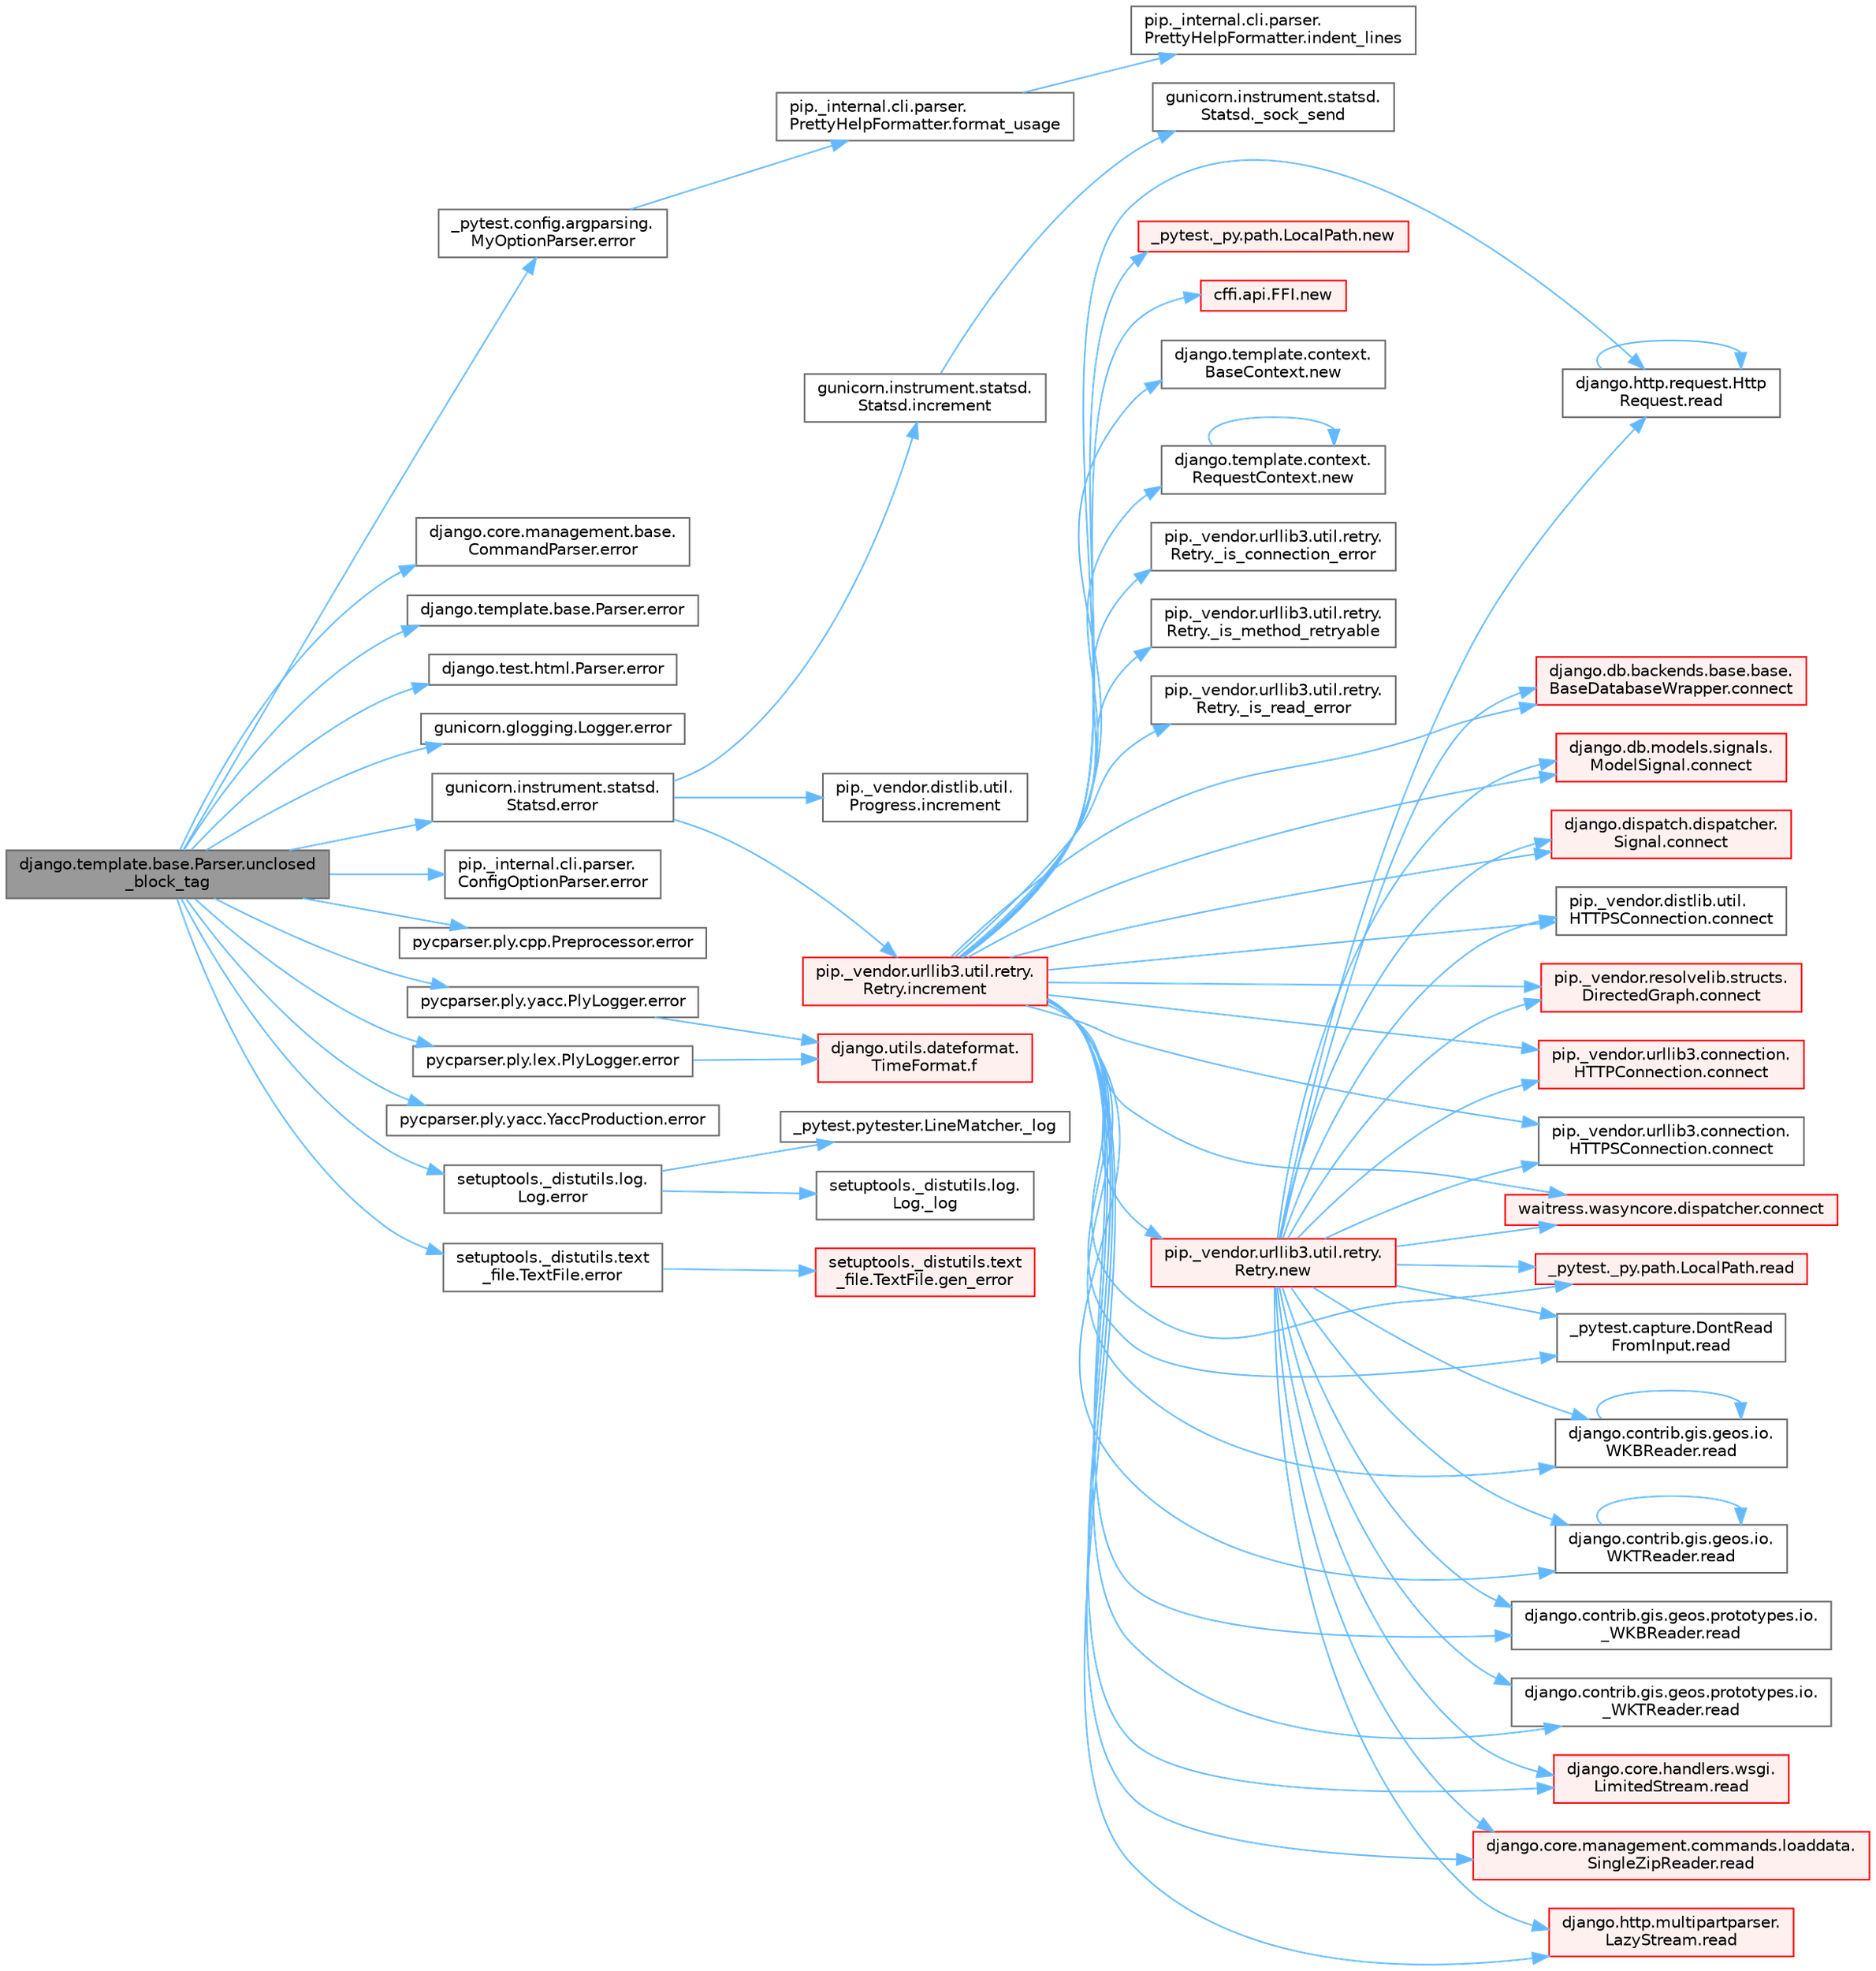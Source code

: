 digraph "django.template.base.Parser.unclosed_block_tag"
{
 // LATEX_PDF_SIZE
  bgcolor="transparent";
  edge [fontname=Helvetica,fontsize=10,labelfontname=Helvetica,labelfontsize=10];
  node [fontname=Helvetica,fontsize=10,shape=box,height=0.2,width=0.4];
  rankdir="LR";
  Node1 [id="Node000001",label="django.template.base.Parser.unclosed\l_block_tag",height=0.2,width=0.4,color="gray40", fillcolor="grey60", style="filled", fontcolor="black",tooltip=" "];
  Node1 -> Node2 [id="edge1_Node000001_Node000002",color="steelblue1",style="solid",tooltip=" "];
  Node2 [id="Node000002",label="_pytest.config.argparsing.\lMyOptionParser.error",height=0.2,width=0.4,color="grey40", fillcolor="white", style="filled",URL="$class__pytest_1_1config_1_1argparsing_1_1_my_option_parser.html#afa605e3b10b021d3192df596a2af55e4",tooltip=" "];
  Node2 -> Node3 [id="edge2_Node000002_Node000003",color="steelblue1",style="solid",tooltip=" "];
  Node3 [id="Node000003",label="pip._internal.cli.parser.\lPrettyHelpFormatter.format_usage",height=0.2,width=0.4,color="grey40", fillcolor="white", style="filled",URL="$classpip_1_1__internal_1_1cli_1_1parser_1_1_pretty_help_formatter.html#af51742b7ae0565bf16937b783af62fb1",tooltip=" "];
  Node3 -> Node4 [id="edge3_Node000003_Node000004",color="steelblue1",style="solid",tooltip=" "];
  Node4 [id="Node000004",label="pip._internal.cli.parser.\lPrettyHelpFormatter.indent_lines",height=0.2,width=0.4,color="grey40", fillcolor="white", style="filled",URL="$classpip_1_1__internal_1_1cli_1_1parser_1_1_pretty_help_formatter.html#aff7c640d960887731811a57f930f99b9",tooltip=" "];
  Node1 -> Node5 [id="edge4_Node000001_Node000005",color="steelblue1",style="solid",tooltip=" "];
  Node5 [id="Node000005",label="django.core.management.base.\lCommandParser.error",height=0.2,width=0.4,color="grey40", fillcolor="white", style="filled",URL="$classdjango_1_1core_1_1management_1_1base_1_1_command_parser.html#a8f60524680d1e5c70de7800e59578073",tooltip=" "];
  Node1 -> Node6 [id="edge5_Node000001_Node000006",color="steelblue1",style="solid",tooltip=" "];
  Node6 [id="Node000006",label="django.template.base.Parser.error",height=0.2,width=0.4,color="grey40", fillcolor="white", style="filled",URL="$classdjango_1_1template_1_1base_1_1_parser.html#ad75d5d46d6b8210f6e4dbab08ed53012",tooltip=" "];
  Node1 -> Node7 [id="edge6_Node000001_Node000007",color="steelblue1",style="solid",tooltip=" "];
  Node7 [id="Node000007",label="django.test.html.Parser.error",height=0.2,width=0.4,color="grey40", fillcolor="white", style="filled",URL="$classdjango_1_1test_1_1html_1_1_parser.html#a458164a9296ceed891d67f5fca97ac67",tooltip=" "];
  Node1 -> Node8 [id="edge7_Node000001_Node000008",color="steelblue1",style="solid",tooltip=" "];
  Node8 [id="Node000008",label="gunicorn.glogging.Logger.error",height=0.2,width=0.4,color="grey40", fillcolor="white", style="filled",URL="$classgunicorn_1_1glogging_1_1_logger.html#aeecb84dbc46a550d08e0ae8618d8b72c",tooltip=" "];
  Node1 -> Node9 [id="edge8_Node000001_Node000009",color="steelblue1",style="solid",tooltip=" "];
  Node9 [id="Node000009",label="gunicorn.instrument.statsd.\lStatsd.error",height=0.2,width=0.4,color="grey40", fillcolor="white", style="filled",URL="$classgunicorn_1_1instrument_1_1statsd_1_1_statsd.html#a00ca379c910e5842719e48e617504c12",tooltip=" "];
  Node9 -> Node10 [id="edge9_Node000009_Node000010",color="steelblue1",style="solid",tooltip=" "];
  Node10 [id="Node000010",label="gunicorn.instrument.statsd.\lStatsd.increment",height=0.2,width=0.4,color="grey40", fillcolor="white", style="filled",URL="$classgunicorn_1_1instrument_1_1statsd_1_1_statsd.html#a5527687726a051a5182ee13a842b08fd",tooltip=" "];
  Node10 -> Node11 [id="edge10_Node000010_Node000011",color="steelblue1",style="solid",tooltip=" "];
  Node11 [id="Node000011",label="gunicorn.instrument.statsd.\lStatsd._sock_send",height=0.2,width=0.4,color="grey40", fillcolor="white", style="filled",URL="$classgunicorn_1_1instrument_1_1statsd_1_1_statsd.html#a7a4a1b56ea564914ea1ca82d1004b779",tooltip=" "];
  Node9 -> Node12 [id="edge11_Node000009_Node000012",color="steelblue1",style="solid",tooltip=" "];
  Node12 [id="Node000012",label="pip._vendor.distlib.util.\lProgress.increment",height=0.2,width=0.4,color="grey40", fillcolor="white", style="filled",URL="$classpip_1_1__vendor_1_1distlib_1_1util_1_1_progress.html#a197ffd4ac8a74898742a6cde5b4c5466",tooltip=" "];
  Node9 -> Node13 [id="edge12_Node000009_Node000013",color="steelblue1",style="solid",tooltip=" "];
  Node13 [id="Node000013",label="pip._vendor.urllib3.util.retry.\lRetry.increment",height=0.2,width=0.4,color="red", fillcolor="#FFF0F0", style="filled",URL="$classpip_1_1__vendor_1_1urllib3_1_1util_1_1retry_1_1_retry.html#a88dd993ccb2ef4b2bfa9ad0571374b12",tooltip=" "];
  Node13 -> Node14 [id="edge13_Node000013_Node000014",color="steelblue1",style="solid",tooltip=" "];
  Node14 [id="Node000014",label="pip._vendor.urllib3.util.retry.\lRetry._is_connection_error",height=0.2,width=0.4,color="grey40", fillcolor="white", style="filled",URL="$classpip_1_1__vendor_1_1urllib3_1_1util_1_1retry_1_1_retry.html#af9157a0cb7ff9ff1545c47689060cae3",tooltip=" "];
  Node13 -> Node15 [id="edge14_Node000013_Node000015",color="steelblue1",style="solid",tooltip=" "];
  Node15 [id="Node000015",label="pip._vendor.urllib3.util.retry.\lRetry._is_method_retryable",height=0.2,width=0.4,color="grey40", fillcolor="white", style="filled",URL="$classpip_1_1__vendor_1_1urllib3_1_1util_1_1retry_1_1_retry.html#a193e812f031d711640062670168b06d6",tooltip=" "];
  Node13 -> Node16 [id="edge15_Node000013_Node000016",color="steelblue1",style="solid",tooltip=" "];
  Node16 [id="Node000016",label="pip._vendor.urllib3.util.retry.\lRetry._is_read_error",height=0.2,width=0.4,color="grey40", fillcolor="white", style="filled",URL="$classpip_1_1__vendor_1_1urllib3_1_1util_1_1retry_1_1_retry.html#a605705facbf670c41a7291387eb9d441",tooltip=" "];
  Node13 -> Node17 [id="edge16_Node000013_Node000017",color="steelblue1",style="solid",tooltip=" "];
  Node17 [id="Node000017",label="django.db.backends.base.base.\lBaseDatabaseWrapper.connect",height=0.2,width=0.4,color="red", fillcolor="#FFF0F0", style="filled",URL="$classdjango_1_1db_1_1backends_1_1base_1_1base_1_1_base_database_wrapper.html#a7b64171260c3bf790ed1f563fe48ec35",tooltip=" "];
  Node13 -> Node4482 [id="edge17_Node000013_Node004482",color="steelblue1",style="solid",tooltip=" "];
  Node4482 [id="Node004482",label="django.db.models.signals.\lModelSignal.connect",height=0.2,width=0.4,color="red", fillcolor="#FFF0F0", style="filled",URL="$classdjango_1_1db_1_1models_1_1signals_1_1_model_signal.html#a9f30fd9b11c3da129cef5ed15df81e6e",tooltip=" "];
  Node13 -> Node4484 [id="edge18_Node000013_Node004484",color="steelblue1",style="solid",tooltip=" "];
  Node4484 [id="Node004484",label="django.dispatch.dispatcher.\lSignal.connect",height=0.2,width=0.4,color="red", fillcolor="#FFF0F0", style="filled",URL="$classdjango_1_1dispatch_1_1dispatcher_1_1_signal.html#ad0c09a102ff82630078b9fd5af4e0d0d",tooltip=" "];
  Node13 -> Node4485 [id="edge19_Node000013_Node004485",color="steelblue1",style="solid",tooltip=" "];
  Node4485 [id="Node004485",label="pip._vendor.distlib.util.\lHTTPSConnection.connect",height=0.2,width=0.4,color="grey40", fillcolor="white", style="filled",URL="$classpip_1_1__vendor_1_1distlib_1_1util_1_1_h_t_t_p_s_connection.html#a1f7ef8f789419a2afad1cc5117d95bc6",tooltip=" "];
  Node13 -> Node4486 [id="edge20_Node000013_Node004486",color="steelblue1",style="solid",tooltip=" "];
  Node4486 [id="Node004486",label="pip._vendor.resolvelib.structs.\lDirectedGraph.connect",height=0.2,width=0.4,color="red", fillcolor="#FFF0F0", style="filled",URL="$classpip_1_1__vendor_1_1resolvelib_1_1structs_1_1_directed_graph.html#a1eb430d00f36fac07a490c7779d31575",tooltip=" "];
  Node13 -> Node4487 [id="edge21_Node000013_Node004487",color="steelblue1",style="solid",tooltip=" "];
  Node4487 [id="Node004487",label="pip._vendor.urllib3.connection.\lHTTPConnection.connect",height=0.2,width=0.4,color="red", fillcolor="#FFF0F0", style="filled",URL="$classpip_1_1__vendor_1_1urllib3_1_1connection_1_1_h_t_t_p_connection.html#afbfafe5a6942dc8e02a727a6f5eb2244",tooltip=" "];
  Node13 -> Node4490 [id="edge22_Node000013_Node004490",color="steelblue1",style="solid",tooltip=" "];
  Node4490 [id="Node004490",label="pip._vendor.urllib3.connection.\lHTTPSConnection.connect",height=0.2,width=0.4,color="grey40", fillcolor="white", style="filled",URL="$classpip_1_1__vendor_1_1urllib3_1_1connection_1_1_h_t_t_p_s_connection.html#a4dad4b6496c3f029196c78b991f57c03",tooltip=" "];
  Node13 -> Node4491 [id="edge23_Node000013_Node004491",color="steelblue1",style="solid",tooltip=" "];
  Node4491 [id="Node004491",label="waitress.wasyncore.dispatcher.connect",height=0.2,width=0.4,color="red", fillcolor="#FFF0F0", style="filled",URL="$classwaitress_1_1wasyncore_1_1dispatcher.html#a62e9904422762eb9bc05bc1dd595aebb",tooltip=" "];
  Node13 -> Node268 [id="edge24_Node000013_Node000268",color="steelblue1",style="solid",tooltip=" "];
  Node268 [id="Node000268",label="_pytest._py.path.LocalPath.new",height=0.2,width=0.4,color="red", fillcolor="#FFF0F0", style="filled",URL="$class__pytest_1_1__py_1_1path_1_1_local_path.html#ab5882416a5911e7a15e0598cbeab05cd",tooltip=" "];
  Node13 -> Node4478 [id="edge25_Node000013_Node004478",color="steelblue1",style="solid",tooltip=" "];
  Node4478 [id="Node004478",label="cffi.api.FFI.new",height=0.2,width=0.4,color="red", fillcolor="#FFF0F0", style="filled",URL="$classcffi_1_1api_1_1_f_f_i.html#a8683df0d048f312ff118f16dae752887",tooltip=" "];
  Node13 -> Node4479 [id="edge26_Node000013_Node004479",color="steelblue1",style="solid",tooltip=" "];
  Node4479 [id="Node004479",label="django.template.context.\lBaseContext.new",height=0.2,width=0.4,color="grey40", fillcolor="white", style="filled",URL="$classdjango_1_1template_1_1context_1_1_base_context.html#a65a4f3e5e3bccacaf4e30e36100c1423",tooltip=" "];
  Node13 -> Node4480 [id="edge27_Node000013_Node004480",color="steelblue1",style="solid",tooltip=" "];
  Node4480 [id="Node004480",label="django.template.context.\lRequestContext.new",height=0.2,width=0.4,color="grey40", fillcolor="white", style="filled",URL="$classdjango_1_1template_1_1context_1_1_request_context.html#a4402e04b0c9bd3d4a2b7f06f38ab7432",tooltip=" "];
  Node4480 -> Node4480 [id="edge28_Node004480_Node004480",color="steelblue1",style="solid",tooltip=" "];
  Node13 -> Node4481 [id="edge29_Node000013_Node004481",color="steelblue1",style="solid",tooltip=" "];
  Node4481 [id="Node004481",label="pip._vendor.urllib3.util.retry.\lRetry.new",height=0.2,width=0.4,color="red", fillcolor="#FFF0F0", style="filled",URL="$classpip_1_1__vendor_1_1urllib3_1_1util_1_1retry_1_1_retry.html#ab806585412b9d9b3c0d882fb4bd8d3c0",tooltip=" "];
  Node4481 -> Node17 [id="edge30_Node004481_Node000017",color="steelblue1",style="solid",tooltip=" "];
  Node4481 -> Node4482 [id="edge31_Node004481_Node004482",color="steelblue1",style="solid",tooltip=" "];
  Node4481 -> Node4484 [id="edge32_Node004481_Node004484",color="steelblue1",style="solid",tooltip=" "];
  Node4481 -> Node4485 [id="edge33_Node004481_Node004485",color="steelblue1",style="solid",tooltip=" "];
  Node4481 -> Node4486 [id="edge34_Node004481_Node004486",color="steelblue1",style="solid",tooltip=" "];
  Node4481 -> Node4487 [id="edge35_Node004481_Node004487",color="steelblue1",style="solid",tooltip=" "];
  Node4481 -> Node4490 [id="edge36_Node004481_Node004490",color="steelblue1",style="solid",tooltip=" "];
  Node4481 -> Node4491 [id="edge37_Node004481_Node004491",color="steelblue1",style="solid",tooltip=" "];
  Node4481 -> Node285 [id="edge38_Node004481_Node000285",color="steelblue1",style="solid",tooltip=" "];
  Node285 [id="Node000285",label="_pytest._py.path.LocalPath.read",height=0.2,width=0.4,color="red", fillcolor="#FFF0F0", style="filled",URL="$class__pytest_1_1__py_1_1path_1_1_local_path.html#a8640b65f715ce8a258379deb78a68fd8",tooltip=" "];
  Node4481 -> Node352 [id="edge39_Node004481_Node000352",color="steelblue1",style="solid",tooltip=" "];
  Node352 [id="Node000352",label="_pytest.capture.DontRead\lFromInput.read",height=0.2,width=0.4,color="grey40", fillcolor="white", style="filled",URL="$class__pytest_1_1capture_1_1_dont_read_from_input.html#abe84d6d5626bed2fa4f52408d2b95d3f",tooltip=" "];
  Node4481 -> Node353 [id="edge40_Node004481_Node000353",color="steelblue1",style="solid",tooltip=" "];
  Node353 [id="Node000353",label="django.contrib.gis.geos.io.\lWKBReader.read",height=0.2,width=0.4,color="grey40", fillcolor="white", style="filled",URL="$classdjango_1_1contrib_1_1gis_1_1geos_1_1io_1_1_w_k_b_reader.html#a690153c2f609f20814011beceded4ce6",tooltip=" "];
  Node353 -> Node353 [id="edge41_Node000353_Node000353",color="steelblue1",style="solid",tooltip=" "];
  Node4481 -> Node354 [id="edge42_Node004481_Node000354",color="steelblue1",style="solid",tooltip=" "];
  Node354 [id="Node000354",label="django.contrib.gis.geos.io.\lWKTReader.read",height=0.2,width=0.4,color="grey40", fillcolor="white", style="filled",URL="$classdjango_1_1contrib_1_1gis_1_1geos_1_1io_1_1_w_k_t_reader.html#af8cdf42c9388b4ca18b86af2cd174dd0",tooltip=" "];
  Node354 -> Node354 [id="edge43_Node000354_Node000354",color="steelblue1",style="solid",tooltip=" "];
  Node4481 -> Node355 [id="edge44_Node004481_Node000355",color="steelblue1",style="solid",tooltip=" "];
  Node355 [id="Node000355",label="django.contrib.gis.geos.prototypes.io.\l_WKBReader.read",height=0.2,width=0.4,color="grey40", fillcolor="white", style="filled",URL="$classdjango_1_1contrib_1_1gis_1_1geos_1_1prototypes_1_1io_1_1___w_k_b_reader.html#a71e78ed5a74b998533ef3801723a5827",tooltip=" "];
  Node4481 -> Node356 [id="edge45_Node004481_Node000356",color="steelblue1",style="solid",tooltip=" "];
  Node356 [id="Node000356",label="django.contrib.gis.geos.prototypes.io.\l_WKTReader.read",height=0.2,width=0.4,color="grey40", fillcolor="white", style="filled",URL="$classdjango_1_1contrib_1_1gis_1_1geos_1_1prototypes_1_1io_1_1___w_k_t_reader.html#a97b2007978d99bec56d1bbf4091dd46a",tooltip=" "];
  Node4481 -> Node357 [id="edge46_Node004481_Node000357",color="steelblue1",style="solid",tooltip=" "];
  Node357 [id="Node000357",label="django.core.handlers.wsgi.\lLimitedStream.read",height=0.2,width=0.4,color="red", fillcolor="#FFF0F0", style="filled",URL="$classdjango_1_1core_1_1handlers_1_1wsgi_1_1_limited_stream.html#a01766186550a2bafd2a0c0cac1117797",tooltip=" "];
  Node4481 -> Node361 [id="edge47_Node004481_Node000361",color="steelblue1",style="solid",tooltip=" "];
  Node361 [id="Node000361",label="django.core.management.commands.loaddata.\lSingleZipReader.read",height=0.2,width=0.4,color="red", fillcolor="#FFF0F0", style="filled",URL="$classdjango_1_1core_1_1management_1_1commands_1_1loaddata_1_1_single_zip_reader.html#a6c6512afb638e535f6d9973329238ec1",tooltip=" "];
  Node4481 -> Node366 [id="edge48_Node004481_Node000366",color="steelblue1",style="solid",tooltip=" "];
  Node366 [id="Node000366",label="django.http.multipartparser.\lLazyStream.read",height=0.2,width=0.4,color="red", fillcolor="#FFF0F0", style="filled",URL="$classdjango_1_1http_1_1multipartparser_1_1_lazy_stream.html#af5553676fbef507453fe16dbce30f2d6",tooltip=" "];
  Node4481 -> Node369 [id="edge49_Node004481_Node000369",color="steelblue1",style="solid",tooltip=" "];
  Node369 [id="Node000369",label="django.http.request.Http\lRequest.read",height=0.2,width=0.4,color="grey40", fillcolor="white", style="filled",URL="$classdjango_1_1http_1_1request_1_1_http_request.html#a7b5205e754042f5dc1400c5f6884da05",tooltip=" "];
  Node369 -> Node369 [id="edge50_Node000369_Node000369",color="steelblue1",style="solid",tooltip=" "];
  Node13 -> Node285 [id="edge51_Node000013_Node000285",color="steelblue1",style="solid",tooltip=" "];
  Node13 -> Node352 [id="edge52_Node000013_Node000352",color="steelblue1",style="solid",tooltip=" "];
  Node13 -> Node353 [id="edge53_Node000013_Node000353",color="steelblue1",style="solid",tooltip=" "];
  Node13 -> Node354 [id="edge54_Node000013_Node000354",color="steelblue1",style="solid",tooltip=" "];
  Node13 -> Node355 [id="edge55_Node000013_Node000355",color="steelblue1",style="solid",tooltip=" "];
  Node13 -> Node356 [id="edge56_Node000013_Node000356",color="steelblue1",style="solid",tooltip=" "];
  Node13 -> Node357 [id="edge57_Node000013_Node000357",color="steelblue1",style="solid",tooltip=" "];
  Node13 -> Node361 [id="edge58_Node000013_Node000361",color="steelblue1",style="solid",tooltip=" "];
  Node13 -> Node366 [id="edge59_Node000013_Node000366",color="steelblue1",style="solid",tooltip=" "];
  Node13 -> Node369 [id="edge60_Node000013_Node000369",color="steelblue1",style="solid",tooltip=" "];
  Node1 -> Node3134 [id="edge61_Node000001_Node003134",color="steelblue1",style="solid",tooltip=" "];
  Node3134 [id="Node003134",label="pip._internal.cli.parser.\lConfigOptionParser.error",height=0.2,width=0.4,color="grey40", fillcolor="white", style="filled",URL="$classpip_1_1__internal_1_1cli_1_1parser_1_1_config_option_parser.html#a7f476706a72ac9c0f9862fff54f800b6",tooltip=" "];
  Node1 -> Node3135 [id="edge62_Node000001_Node003135",color="steelblue1",style="solid",tooltip=" "];
  Node3135 [id="Node003135",label="pycparser.ply.cpp.Preprocessor.error",height=0.2,width=0.4,color="grey40", fillcolor="white", style="filled",URL="$classpycparser_1_1ply_1_1cpp_1_1_preprocessor.html#a7e1ac62be845481431f1eba28c7c4dff",tooltip=" "];
  Node1 -> Node3136 [id="edge63_Node000001_Node003136",color="steelblue1",style="solid",tooltip=" "];
  Node3136 [id="Node003136",label="pycparser.ply.lex.PlyLogger.error",height=0.2,width=0.4,color="grey40", fillcolor="white", style="filled",URL="$classpycparser_1_1ply_1_1lex_1_1_ply_logger.html#acd6be9709e7b404943ae36e163141b25",tooltip=" "];
  Node3136 -> Node3137 [id="edge64_Node003136_Node003137",color="steelblue1",style="solid",tooltip=" "];
  Node3137 [id="Node003137",label="django.utils.dateformat.\lTimeFormat.f",height=0.2,width=0.4,color="red", fillcolor="#FFF0F0", style="filled",URL="$classdjango_1_1utils_1_1dateformat_1_1_time_format.html#a917dbc4f3103e5d9dd416fce475b48a8",tooltip=" "];
  Node1 -> Node3138 [id="edge65_Node000001_Node003138",color="steelblue1",style="solid",tooltip=" "];
  Node3138 [id="Node003138",label="pycparser.ply.yacc.PlyLogger.error",height=0.2,width=0.4,color="grey40", fillcolor="white", style="filled",URL="$classpycparser_1_1ply_1_1yacc_1_1_ply_logger.html#af6aeffc66660a97dae0fbedefc30be02",tooltip=" "];
  Node3138 -> Node3137 [id="edge66_Node003138_Node003137",color="steelblue1",style="solid",tooltip=" "];
  Node1 -> Node3139 [id="edge67_Node000001_Node003139",color="steelblue1",style="solid",tooltip=" "];
  Node3139 [id="Node003139",label="pycparser.ply.yacc.YaccProduction.error",height=0.2,width=0.4,color="grey40", fillcolor="white", style="filled",URL="$classpycparser_1_1ply_1_1yacc_1_1_yacc_production.html#afad8b69a6e498ad76e964d1d258fec4b",tooltip=" "];
  Node1 -> Node3140 [id="edge68_Node000001_Node003140",color="steelblue1",style="solid",tooltip=" "];
  Node3140 [id="Node003140",label="setuptools._distutils.log.\lLog.error",height=0.2,width=0.4,color="grey40", fillcolor="white", style="filled",URL="$classsetuptools_1_1__distutils_1_1log_1_1_log.html#a7bd864699d7c02ad3de0c09a76dee94f",tooltip=" "];
  Node3140 -> Node1288 [id="edge69_Node003140_Node001288",color="steelblue1",style="solid",tooltip=" "];
  Node1288 [id="Node001288",label="_pytest.pytester.LineMatcher._log",height=0.2,width=0.4,color="grey40", fillcolor="white", style="filled",URL="$class__pytest_1_1pytester_1_1_line_matcher.html#a8783ff706e976340d529c3c012831254",tooltip=" "];
  Node3140 -> Node1289 [id="edge70_Node003140_Node001289",color="steelblue1",style="solid",tooltip=" "];
  Node1289 [id="Node001289",label="setuptools._distutils.log.\lLog._log",height=0.2,width=0.4,color="grey40", fillcolor="white", style="filled",URL="$classsetuptools_1_1__distutils_1_1log_1_1_log.html#a4a1ffe6fd0ad53057d8ea48b2ca6e471",tooltip=" "];
  Node1 -> Node3141 [id="edge71_Node000001_Node003141",color="steelblue1",style="solid",tooltip=" "];
  Node3141 [id="Node003141",label="setuptools._distutils.text\l_file.TextFile.error",height=0.2,width=0.4,color="grey40", fillcolor="white", style="filled",URL="$classsetuptools_1_1__distutils_1_1text__file_1_1_text_file.html#a670e0e2eae86ae71f328552dfcf2f451",tooltip=" "];
  Node3141 -> Node2320 [id="edge72_Node003141_Node002320",color="steelblue1",style="solid",tooltip=" "];
  Node2320 [id="Node002320",label="setuptools._distutils.text\l_file.TextFile.gen_error",height=0.2,width=0.4,color="red", fillcolor="#FFF0F0", style="filled",URL="$classsetuptools_1_1__distutils_1_1text__file_1_1_text_file.html#a9991fa038bd382ef25b2e21b0dcc422d",tooltip=" "];
}
